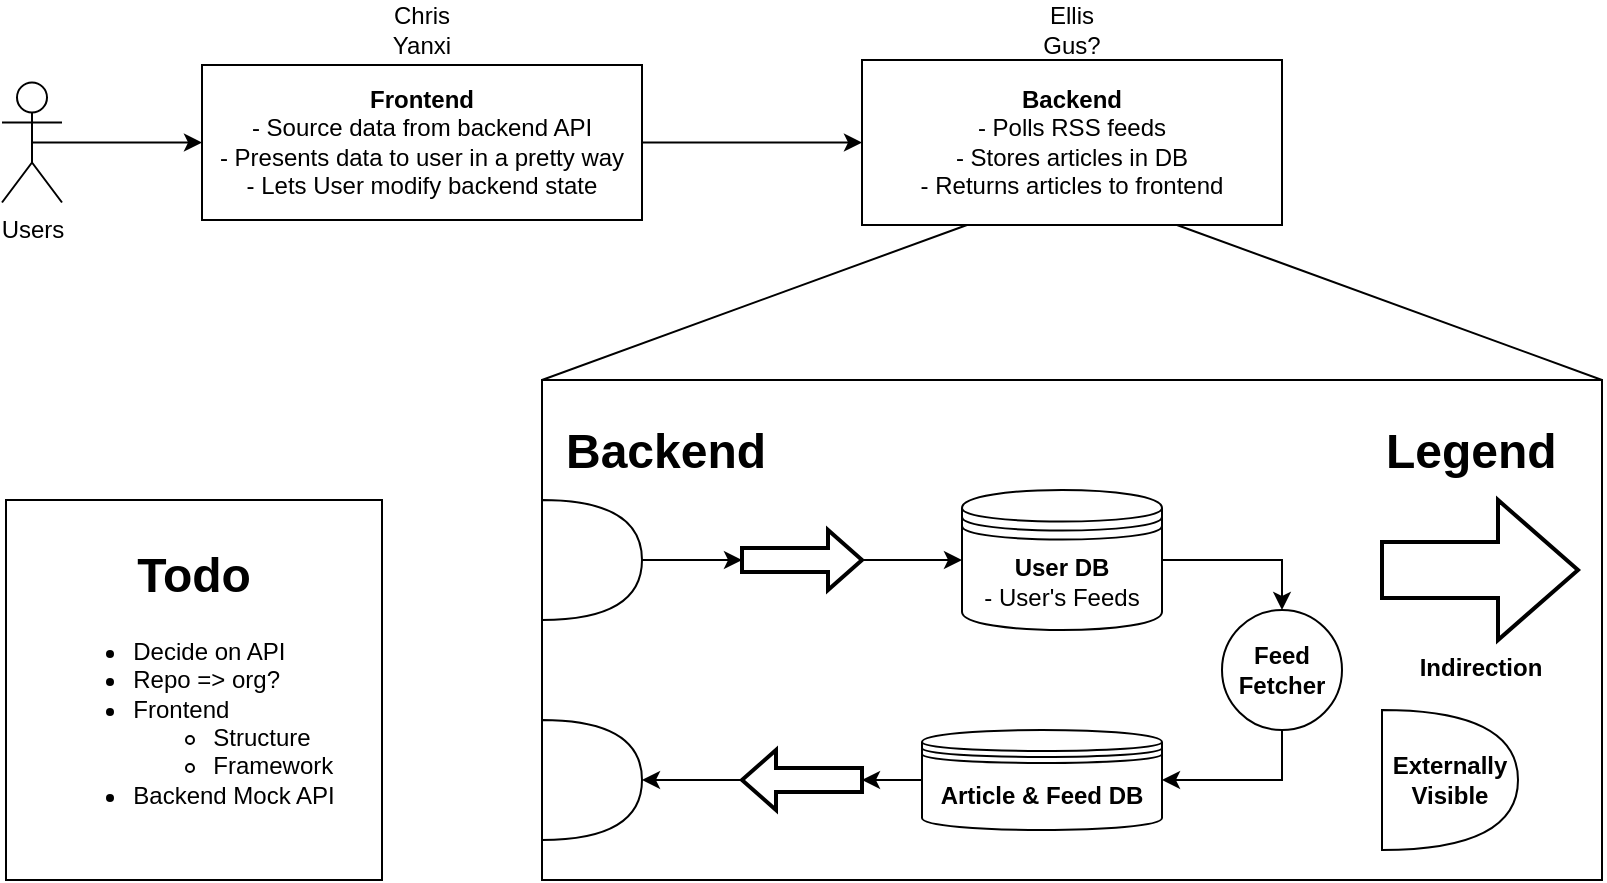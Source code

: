 <mxfile version="26.0.10">
  <diagram name="Page-1" id="ONNEkl865YsKOU8A_xtl">
    <mxGraphModel dx="1630" dy="717" grid="1" gridSize="10" guides="1" tooltips="1" connect="1" arrows="1" fold="1" page="1" pageScale="1" pageWidth="1920" pageHeight="1200" math="0" shadow="0">
      <root>
        <mxCell id="0" />
        <mxCell id="1" parent="0" />
        <mxCell id="Un7B_MPfDlpBDxi7xrs7-4" style="edgeStyle=orthogonalEdgeStyle;rounded=0;orthogonalLoop=1;jettySize=auto;html=1;exitX=1;exitY=0.5;exitDx=0;exitDy=0;entryX=0;entryY=0.5;entryDx=0;entryDy=0;" parent="1" source="Un7B_MPfDlpBDxi7xrs7-1" target="Un7B_MPfDlpBDxi7xrs7-2" edge="1">
          <mxGeometry relative="1" as="geometry" />
        </mxCell>
        <mxCell id="Un7B_MPfDlpBDxi7xrs7-1" value="&lt;div&gt;&lt;b&gt;Frontend&lt;/b&gt;&lt;/div&gt;&lt;div&gt;- Source data from backend API&lt;/div&gt;&lt;div&gt;- Presents data to user in a pretty way&lt;/div&gt;&lt;div&gt;- Lets User modify backend state&lt;br&gt;&lt;/div&gt;" style="rounded=0;whiteSpace=wrap;html=1;" parent="1" vertex="1">
          <mxGeometry x="160" y="92.5" width="220" height="77.5" as="geometry" />
        </mxCell>
        <mxCell id="Un7B_MPfDlpBDxi7xrs7-2" value="&lt;div&gt;&lt;b&gt;Backend&lt;/b&gt;&lt;/div&gt;&lt;div&gt;- Polls RSS feeds&lt;/div&gt;&lt;div&gt;- Stores articles in DB&lt;/div&gt;&lt;div&gt;- Returns articles to frontend&lt;br&gt;&lt;/div&gt;" style="rounded=0;whiteSpace=wrap;html=1;" parent="1" vertex="1">
          <mxGeometry x="490" y="90" width="210" height="82.5" as="geometry" />
        </mxCell>
        <mxCell id="Un7B_MPfDlpBDxi7xrs7-5" style="edgeStyle=orthogonalEdgeStyle;rounded=0;orthogonalLoop=1;jettySize=auto;html=1;exitX=0.5;exitY=0.5;exitDx=0;exitDy=0;exitPerimeter=0;entryX=0;entryY=0.5;entryDx=0;entryDy=0;" parent="1" source="Un7B_MPfDlpBDxi7xrs7-3" target="Un7B_MPfDlpBDxi7xrs7-1" edge="1">
          <mxGeometry relative="1" as="geometry" />
        </mxCell>
        <mxCell id="Un7B_MPfDlpBDxi7xrs7-3" value="&lt;div&gt;Users&lt;/div&gt;" style="shape=umlActor;verticalLabelPosition=bottom;verticalAlign=top;html=1;outlineConnect=0;" parent="1" vertex="1">
          <mxGeometry x="60" y="101.25" width="30" height="60" as="geometry" />
        </mxCell>
        <mxCell id="Un7B_MPfDlpBDxi7xrs7-43" value="" style="endArrow=none;html=1;rounded=0;entryX=0.25;entryY=1;entryDx=0;entryDy=0;exitX=0;exitY=0;exitDx=0;exitDy=0;" parent="1" source="Un7B_MPfDlpBDxi7xrs7-34" target="Un7B_MPfDlpBDxi7xrs7-2" edge="1">
          <mxGeometry width="50" height="50" relative="1" as="geometry">
            <mxPoint x="410" y="330" as="sourcePoint" />
            <mxPoint x="460" y="280" as="targetPoint" />
          </mxGeometry>
        </mxCell>
        <mxCell id="Un7B_MPfDlpBDxi7xrs7-44" value="" style="endArrow=none;html=1;rounded=0;entryX=0.75;entryY=1;entryDx=0;entryDy=0;exitX=1;exitY=0;exitDx=0;exitDy=0;" parent="1" source="Un7B_MPfDlpBDxi7xrs7-34" target="Un7B_MPfDlpBDxi7xrs7-2" edge="1">
          <mxGeometry width="50" height="50" relative="1" as="geometry">
            <mxPoint x="410" y="330" as="sourcePoint" />
            <mxPoint x="460" y="280" as="targetPoint" />
          </mxGeometry>
        </mxCell>
        <mxCell id="Un7B_MPfDlpBDxi7xrs7-48" value="" style="group" parent="1" vertex="1" connectable="0">
          <mxGeometry x="330" y="250" width="530" height="250" as="geometry" />
        </mxCell>
        <mxCell id="Un7B_MPfDlpBDxi7xrs7-34" value="" style="rounded=0;whiteSpace=wrap;html=1;" parent="Un7B_MPfDlpBDxi7xrs7-48" vertex="1">
          <mxGeometry width="530" height="250" as="geometry" />
        </mxCell>
        <mxCell id="Un7B_MPfDlpBDxi7xrs7-15" style="edgeStyle=orthogonalEdgeStyle;rounded=0;orthogonalLoop=1;jettySize=auto;html=1;entryX=1;entryY=0.5;entryDx=0;entryDy=0;exitX=0.5;exitY=1;exitDx=0;exitDy=0;" parent="Un7B_MPfDlpBDxi7xrs7-48" source="Un7B_MPfDlpBDxi7xrs7-10" target="Un7B_MPfDlpBDxi7xrs7-12" edge="1">
          <mxGeometry relative="1" as="geometry" />
        </mxCell>
        <mxCell id="Un7B_MPfDlpBDxi7xrs7-10" value="&lt;div&gt;Feed&lt;/div&gt;&lt;div&gt;Fetcher&lt;/div&gt;" style="ellipse;whiteSpace=wrap;html=1;aspect=fixed;fontStyle=1" parent="Un7B_MPfDlpBDxi7xrs7-48" vertex="1">
          <mxGeometry x="340" y="115" width="60" height="60" as="geometry" />
        </mxCell>
        <mxCell id="Un7B_MPfDlpBDxi7xrs7-12" value="&lt;div&gt;&lt;b&gt;Article &amp;amp; Feed DB&lt;/b&gt;&lt;/div&gt;" style="shape=datastore;whiteSpace=wrap;html=1;" parent="Un7B_MPfDlpBDxi7xrs7-48" vertex="1">
          <mxGeometry x="190" y="175" width="120" height="50" as="geometry" />
        </mxCell>
        <mxCell id="Un7B_MPfDlpBDxi7xrs7-14" style="edgeStyle=orthogonalEdgeStyle;rounded=0;orthogonalLoop=1;jettySize=auto;html=1;entryX=0.5;entryY=0;entryDx=0;entryDy=0;" parent="Un7B_MPfDlpBDxi7xrs7-48" source="Un7B_MPfDlpBDxi7xrs7-13" target="Un7B_MPfDlpBDxi7xrs7-10" edge="1">
          <mxGeometry relative="1" as="geometry" />
        </mxCell>
        <mxCell id="Un7B_MPfDlpBDxi7xrs7-13" value="&lt;div&gt;&lt;b&gt;User DB&lt;/b&gt;&lt;/div&gt;&lt;div&gt;- User&#39;s Feeds&lt;br&gt;&lt;/div&gt;" style="shape=datastore;whiteSpace=wrap;html=1;" parent="Un7B_MPfDlpBDxi7xrs7-48" vertex="1">
          <mxGeometry x="210" y="55" width="100" height="70" as="geometry" />
        </mxCell>
        <mxCell id="Un7B_MPfDlpBDxi7xrs7-24" style="edgeStyle=orthogonalEdgeStyle;rounded=0;orthogonalLoop=1;jettySize=auto;html=1;" parent="Un7B_MPfDlpBDxi7xrs7-48" source="Un7B_MPfDlpBDxi7xrs7-20" target="Un7B_MPfDlpBDxi7xrs7-13" edge="1">
          <mxGeometry relative="1" as="geometry" />
        </mxCell>
        <mxCell id="Un7B_MPfDlpBDxi7xrs7-20" value="" style="verticalLabelPosition=bottom;verticalAlign=top;html=1;strokeWidth=2;shape=mxgraph.arrows2.arrow;dy=0.6;dx=17;notch=0;" parent="Un7B_MPfDlpBDxi7xrs7-48" vertex="1">
          <mxGeometry x="100" y="75" width="60" height="30" as="geometry" />
        </mxCell>
        <mxCell id="Un7B_MPfDlpBDxi7xrs7-25" style="edgeStyle=orthogonalEdgeStyle;rounded=0;orthogonalLoop=1;jettySize=auto;html=1;" parent="Un7B_MPfDlpBDxi7xrs7-48" source="Un7B_MPfDlpBDxi7xrs7-12" target="Un7B_MPfDlpBDxi7xrs7-22" edge="1">
          <mxGeometry relative="1" as="geometry" />
        </mxCell>
        <mxCell id="Un7B_MPfDlpBDxi7xrs7-46" style="edgeStyle=orthogonalEdgeStyle;rounded=0;orthogonalLoop=1;jettySize=auto;html=1;" parent="Un7B_MPfDlpBDxi7xrs7-48" source="Un7B_MPfDlpBDxi7xrs7-22" target="Un7B_MPfDlpBDxi7xrs7-28" edge="1">
          <mxGeometry relative="1" as="geometry" />
        </mxCell>
        <mxCell id="Un7B_MPfDlpBDxi7xrs7-22" value="" style="verticalLabelPosition=bottom;verticalAlign=top;html=1;strokeWidth=2;shape=mxgraph.arrows2.arrow;dy=0.6;dx=17;notch=0;rotation=-180;" parent="Un7B_MPfDlpBDxi7xrs7-48" vertex="1">
          <mxGeometry x="100" y="185" width="60" height="30" as="geometry" />
        </mxCell>
        <mxCell id="Un7B_MPfDlpBDxi7xrs7-26" value="Indirection" style="verticalLabelPosition=bottom;verticalAlign=top;html=1;strokeWidth=2;shape=mxgraph.arrows2.arrow;dy=0.6;dx=40;notch=0;fontStyle=1" parent="Un7B_MPfDlpBDxi7xrs7-48" vertex="1">
          <mxGeometry x="420" y="60" width="98" height="70" as="geometry" />
        </mxCell>
        <mxCell id="Un7B_MPfDlpBDxi7xrs7-28" value="" style="shape=or;whiteSpace=wrap;html=1;" parent="Un7B_MPfDlpBDxi7xrs7-48" vertex="1">
          <mxGeometry y="170" width="50" height="60" as="geometry" />
        </mxCell>
        <mxCell id="Un7B_MPfDlpBDxi7xrs7-29" value="&lt;div&gt;Externally&lt;/div&gt;&lt;div&gt;Visible&lt;br&gt;&lt;/div&gt;" style="shape=or;whiteSpace=wrap;html=1;fontStyle=1" parent="Un7B_MPfDlpBDxi7xrs7-48" vertex="1">
          <mxGeometry x="420" y="165" width="68" height="70" as="geometry" />
        </mxCell>
        <mxCell id="Un7B_MPfDlpBDxi7xrs7-30" value="&lt;h1 style=&quot;margin-top: 0px;&quot;&gt;Legend&lt;/h1&gt;" style="text;html=1;whiteSpace=wrap;overflow=hidden;rounded=0;" parent="Un7B_MPfDlpBDxi7xrs7-48" vertex="1">
          <mxGeometry x="420" y="15" width="98" height="40" as="geometry" />
        </mxCell>
        <mxCell id="Un7B_MPfDlpBDxi7xrs7-32" value="" style="shape=or;whiteSpace=wrap;html=1;" parent="Un7B_MPfDlpBDxi7xrs7-48" vertex="1">
          <mxGeometry y="60" width="50" height="60" as="geometry" />
        </mxCell>
        <mxCell id="Un7B_MPfDlpBDxi7xrs7-33" style="edgeStyle=orthogonalEdgeStyle;rounded=0;orthogonalLoop=1;jettySize=auto;html=1;" parent="Un7B_MPfDlpBDxi7xrs7-48" source="Un7B_MPfDlpBDxi7xrs7-32" target="Un7B_MPfDlpBDxi7xrs7-20" edge="1">
          <mxGeometry relative="1" as="geometry" />
        </mxCell>
        <mxCell id="Un7B_MPfDlpBDxi7xrs7-36" value="&lt;h1 style=&quot;margin-top: 0px;&quot;&gt;Backend&lt;/h1&gt;" style="text;html=1;whiteSpace=wrap;overflow=hidden;rounded=0;" parent="Un7B_MPfDlpBDxi7xrs7-48" vertex="1">
          <mxGeometry x="10" y="15" width="109" height="40" as="geometry" />
        </mxCell>
        <mxCell id="mnFB6uuwoRAHt490Lffs-2" value="&lt;div&gt;Chris&lt;/div&gt;&lt;div&gt;Yanxi&lt;/div&gt;" style="text;html=1;align=center;verticalAlign=middle;whiteSpace=wrap;rounded=0;" vertex="1" parent="1">
          <mxGeometry x="240" y="60" width="60" height="30" as="geometry" />
        </mxCell>
        <mxCell id="mnFB6uuwoRAHt490Lffs-3" value="&lt;div&gt;Ellis&lt;/div&gt;&lt;div&gt;Gus?&lt;br&gt;&lt;/div&gt;" style="text;html=1;align=center;verticalAlign=middle;whiteSpace=wrap;rounded=0;" vertex="1" parent="1">
          <mxGeometry x="565" y="60" width="60" height="30" as="geometry" />
        </mxCell>
        <mxCell id="mnFB6uuwoRAHt490Lffs-4" value="&lt;h1 style=&quot;margin-top: 0px;&quot;&gt;&lt;font style=&quot;font-size: 24px;&quot;&gt;&lt;b&gt;Todo&lt;/b&gt;&lt;/font&gt;&lt;/h1&gt;&lt;div align=&quot;left&quot;&gt;&lt;ul&gt;&lt;li&gt;Decide on API&lt;/li&gt;&lt;li&gt;Repo =&amp;gt; org?&lt;/li&gt;&lt;li&gt;Frontend&lt;/li&gt;&lt;ul&gt;&lt;li&gt;Structure&lt;/li&gt;&lt;li&gt;Framework&lt;/li&gt;&lt;/ul&gt;&lt;li&gt;Backend Mock API&lt;br&gt;&lt;/li&gt;&lt;/ul&gt;&lt;/div&gt;" style="rounded=0;whiteSpace=wrap;html=1;" vertex="1" parent="1">
          <mxGeometry x="62" y="310" width="188" height="190" as="geometry" />
        </mxCell>
      </root>
    </mxGraphModel>
  </diagram>
</mxfile>
